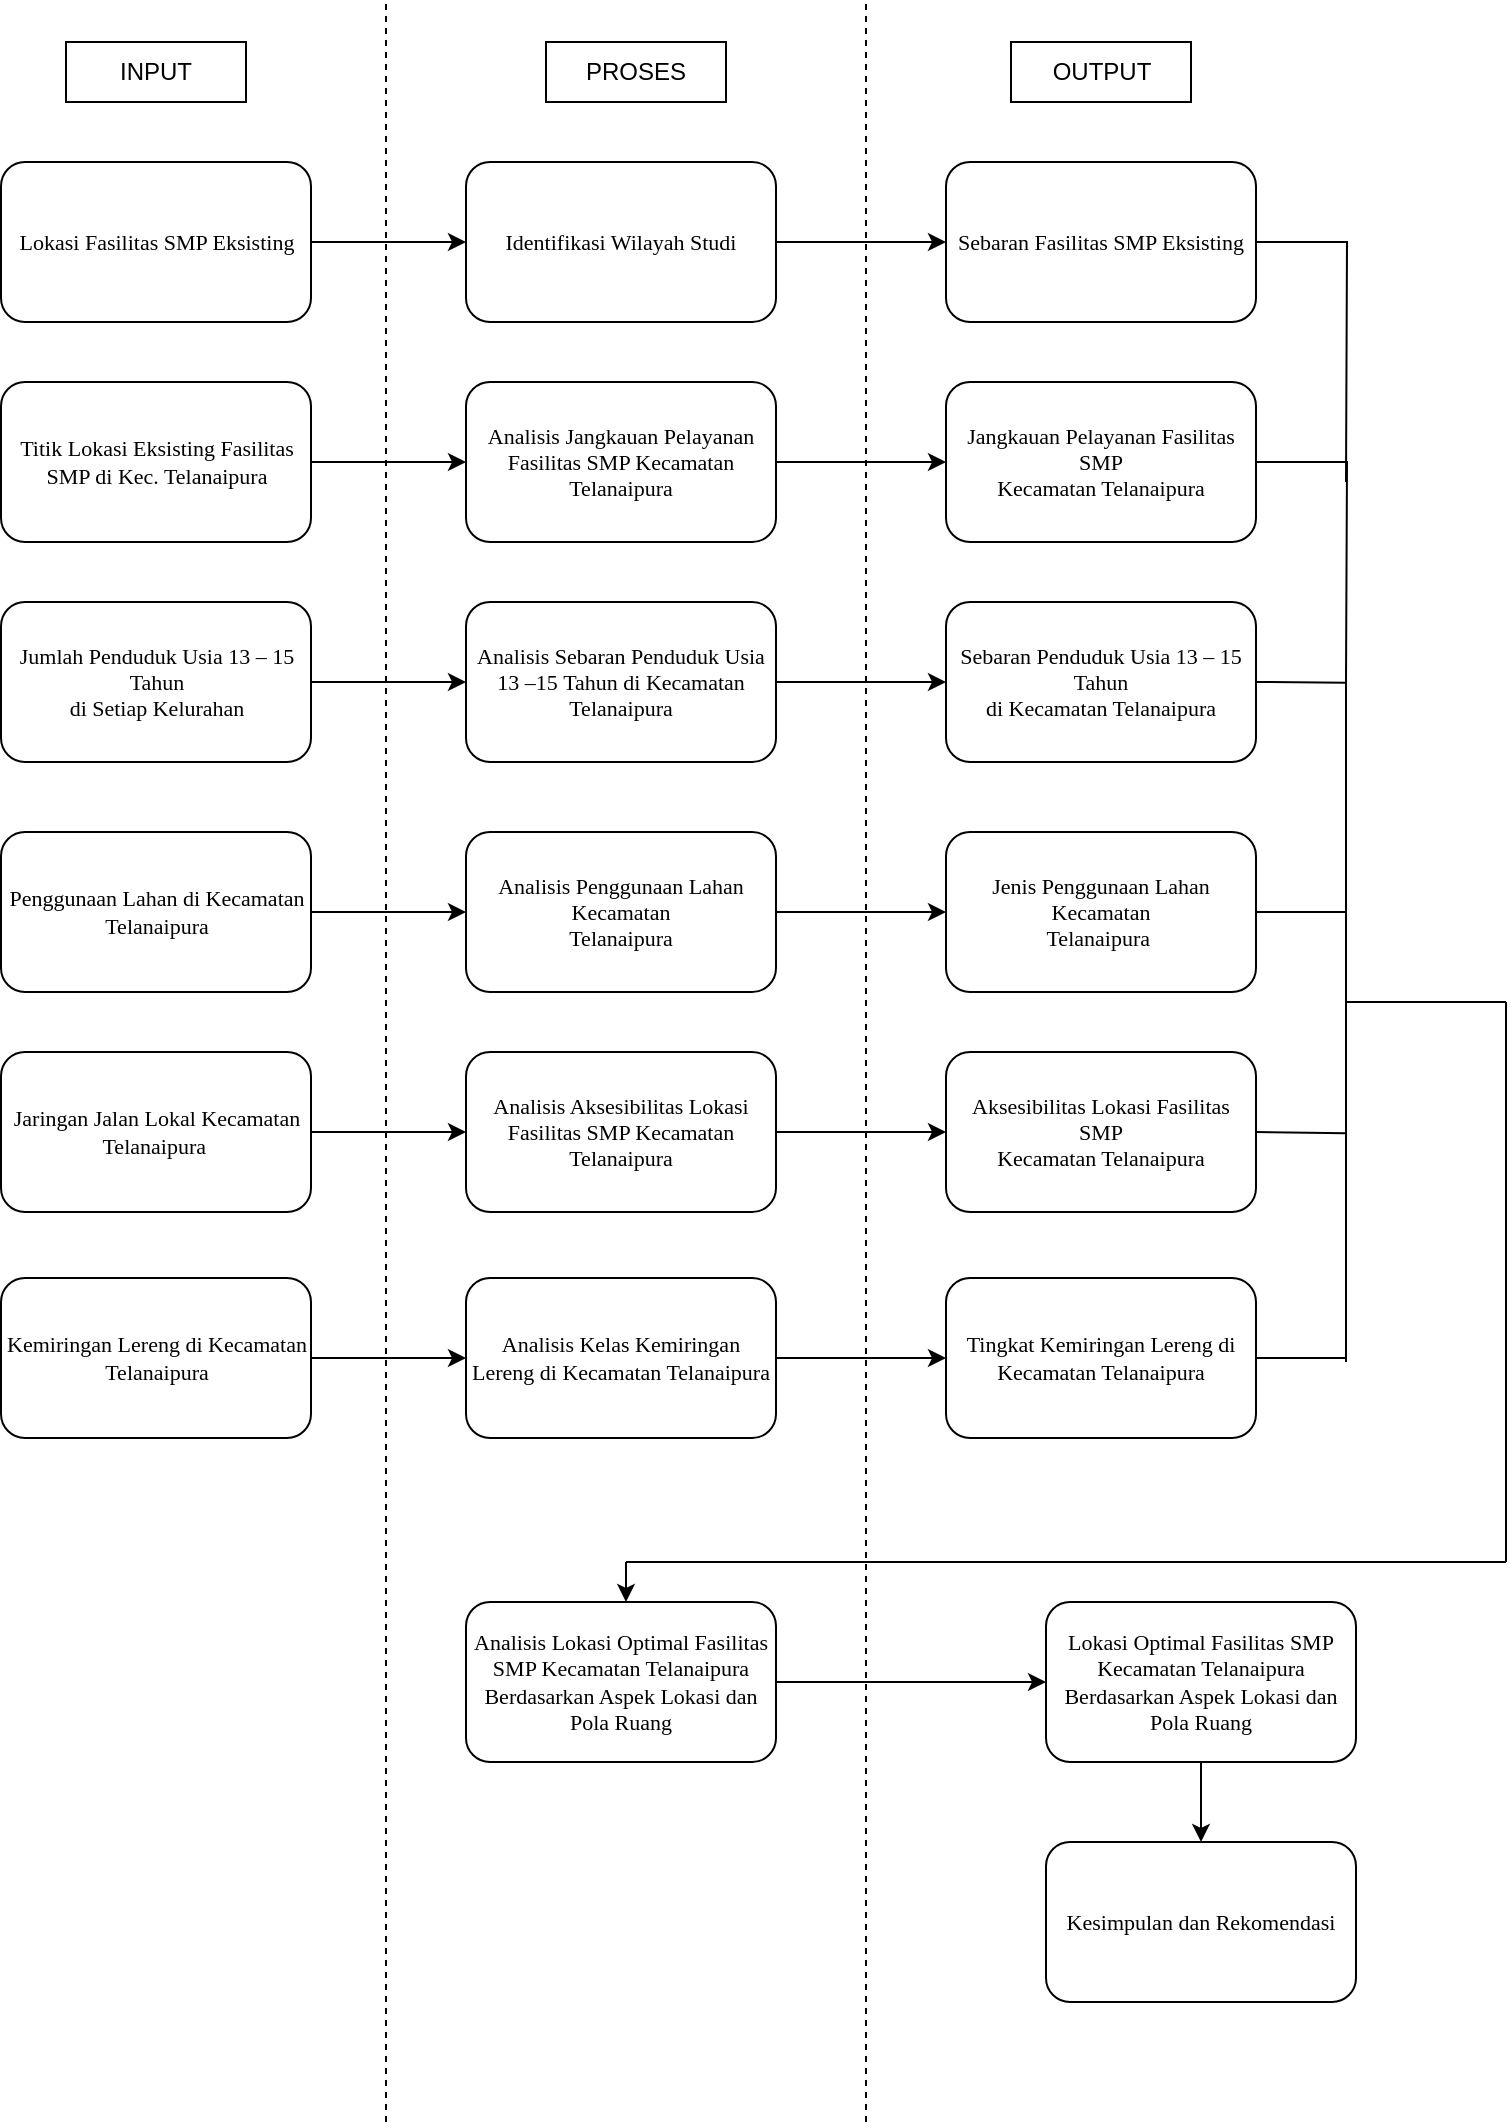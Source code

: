 <mxfile version="15.6.8" type="github">
  <diagram id="xeZsLGmNSaw8-60Wp2KN" name="Page-1">
    <mxGraphModel dx="1038" dy="624" grid="1" gridSize="10" guides="1" tooltips="1" connect="1" arrows="1" fold="1" page="1" pageScale="1" pageWidth="827" pageHeight="1169" math="0" shadow="0">
      <root>
        <mxCell id="0" />
        <mxCell id="1" parent="0" />
        <mxCell id="YKGmDuffVP3zBNnmc2zV-1" value="INPUT" style="rounded=0;whiteSpace=wrap;html=1;" parent="1" vertex="1">
          <mxGeometry x="40" y="40" width="90" height="30" as="geometry" />
        </mxCell>
        <mxCell id="YKGmDuffVP3zBNnmc2zV-2" value="PROSES" style="rounded=0;whiteSpace=wrap;html=1;" parent="1" vertex="1">
          <mxGeometry x="280" y="40" width="90" height="30" as="geometry" />
        </mxCell>
        <mxCell id="YKGmDuffVP3zBNnmc2zV-3" value="OUTPUT" style="rounded=0;whiteSpace=wrap;html=1;" parent="1" vertex="1">
          <mxGeometry x="512.5" y="40" width="90" height="30" as="geometry" />
        </mxCell>
        <mxCell id="YKGmDuffVP3zBNnmc2zV-24" style="edgeStyle=orthogonalEdgeStyle;rounded=0;orthogonalLoop=1;jettySize=auto;html=1;exitX=1;exitY=0.5;exitDx=0;exitDy=0;fontFamily=Times New Roman;fontSize=11;" parent="1" source="YKGmDuffVP3zBNnmc2zV-4" target="YKGmDuffVP3zBNnmc2zV-11" edge="1">
          <mxGeometry relative="1" as="geometry" />
        </mxCell>
        <mxCell id="YKGmDuffVP3zBNnmc2zV-4" value="&lt;p class=&quot;MsoNormal&quot; align=&quot;center&quot; style=&quot;font-size: 11px;&quot;&gt;&lt;span style=&quot;font-family: &amp;quot;times new roman&amp;quot;, serif; font-size: 11px;&quot;&gt;Lokasi Fasilitas SMP Eksisting&lt;/span&gt;&lt;/p&gt;" style="rounded=1;whiteSpace=wrap;html=1;fontFamily=Times New Roman;strokeWidth=1;fontSize=11;" parent="1" vertex="1">
          <mxGeometry x="7.5" y="100" width="155" height="80" as="geometry" />
        </mxCell>
        <mxCell id="YKGmDuffVP3zBNnmc2zV-26" style="edgeStyle=orthogonalEdgeStyle;rounded=0;orthogonalLoop=1;jettySize=auto;html=1;exitX=1;exitY=0.5;exitDx=0;exitDy=0;fontFamily=Times New Roman;fontSize=11;" parent="1" source="YKGmDuffVP3zBNnmc2zV-5" target="YKGmDuffVP3zBNnmc2zV-12" edge="1">
          <mxGeometry relative="1" as="geometry" />
        </mxCell>
        <mxCell id="YKGmDuffVP3zBNnmc2zV-5" value="&lt;p class=&quot;MsoNormal&quot; align=&quot;center&quot;&gt;&lt;span style=&quot;font-family: &amp;#34;times new roman&amp;#34; , serif&quot;&gt;Titik Lokasi Eksisting Fasilitas&lt;br/&gt;SMP di Kec. Telanaipura&lt;/span&gt;&lt;/p&gt;" style="rounded=1;whiteSpace=wrap;html=1;fontFamily=Times New Roman;fontSize=11;" parent="1" vertex="1">
          <mxGeometry x="7.5" y="210" width="155" height="80" as="geometry" />
        </mxCell>
        <mxCell id="YKGmDuffVP3zBNnmc2zV-27" style="edgeStyle=orthogonalEdgeStyle;rounded=0;orthogonalLoop=1;jettySize=auto;html=1;fontFamily=Times New Roman;fontSize=11;" parent="1" source="YKGmDuffVP3zBNnmc2zV-6" target="YKGmDuffVP3zBNnmc2zV-13" edge="1">
          <mxGeometry relative="1" as="geometry" />
        </mxCell>
        <mxCell id="YKGmDuffVP3zBNnmc2zV-6" value="&lt;p class=&quot;MsoNormal&quot; align=&quot;center&quot;&gt;&lt;span style=&quot;font-family: &amp;#34;times new roman&amp;#34; , serif&quot;&gt;Jumlah Penduduk Usia 13 – 15 Tahun&lt;br/&gt;di Setiap Kelurahan&lt;/span&gt;&lt;/p&gt;" style="rounded=1;whiteSpace=wrap;html=1;fontFamily=Times New Roman;fontSize=11;" parent="1" vertex="1">
          <mxGeometry x="7.5" y="320" width="155" height="80" as="geometry" />
        </mxCell>
        <mxCell id="YKGmDuffVP3zBNnmc2zV-28" style="edgeStyle=orthogonalEdgeStyle;rounded=0;orthogonalLoop=1;jettySize=auto;html=1;exitX=1;exitY=0.5;exitDx=0;exitDy=0;entryX=0;entryY=0.5;entryDx=0;entryDy=0;fontFamily=Times New Roman;fontSize=11;" parent="1" source="YKGmDuffVP3zBNnmc2zV-7" target="YKGmDuffVP3zBNnmc2zV-14" edge="1">
          <mxGeometry relative="1" as="geometry" />
        </mxCell>
        <mxCell id="YKGmDuffVP3zBNnmc2zV-7" value="&lt;p class=&quot;MsoNormal&quot; align=&quot;center&quot;&gt;&lt;span style=&quot;font-family: &amp;#34;times new roman&amp;#34; , serif&quot;&gt;Penggunaan Lahan di Kecamatan&lt;br/&gt;Telanaipura&lt;/span&gt;&lt;/p&gt;" style="rounded=1;whiteSpace=wrap;html=1;fontFamily=Times New Roman;fontSize=11;" parent="1" vertex="1">
          <mxGeometry x="7.5" y="435" width="155" height="80" as="geometry" />
        </mxCell>
        <mxCell id="YKGmDuffVP3zBNnmc2zV-29" style="edgeStyle=orthogonalEdgeStyle;rounded=0;orthogonalLoop=1;jettySize=auto;html=1;exitX=1;exitY=0.5;exitDx=0;exitDy=0;entryX=0;entryY=0.5;entryDx=0;entryDy=0;fontFamily=Times New Roman;fontSize=11;" parent="1" source="YKGmDuffVP3zBNnmc2zV-8" target="YKGmDuffVP3zBNnmc2zV-15" edge="1">
          <mxGeometry relative="1" as="geometry" />
        </mxCell>
        <mxCell id="YKGmDuffVP3zBNnmc2zV-8" value="&lt;p class=&quot;MsoNormal&quot; align=&quot;center&quot;&gt;&lt;span style=&quot;font-family: &amp;#34;times new roman&amp;#34; , serif&quot;&gt;Jaringan Jalan Lokal Kecamatan&lt;br/&gt;Telanaipura&amp;nbsp;&lt;/span&gt;&lt;/p&gt;" style="rounded=1;whiteSpace=wrap;html=1;fontFamily=Times New Roman;fontSize=11;" parent="1" vertex="1">
          <mxGeometry x="7.5" y="545" width="155" height="80" as="geometry" />
        </mxCell>
        <mxCell id="YKGmDuffVP3zBNnmc2zV-30" style="edgeStyle=orthogonalEdgeStyle;rounded=0;orthogonalLoop=1;jettySize=auto;html=1;exitX=1;exitY=0.5;exitDx=0;exitDy=0;entryX=0;entryY=0.5;entryDx=0;entryDy=0;fontFamily=Times New Roman;fontSize=11;" parent="1" source="YKGmDuffVP3zBNnmc2zV-9" target="YKGmDuffVP3zBNnmc2zV-16" edge="1">
          <mxGeometry relative="1" as="geometry" />
        </mxCell>
        <mxCell id="YKGmDuffVP3zBNnmc2zV-9" value="Kemiringan Lereng di Kecamatan Telanaipura" style="rounded=1;whiteSpace=wrap;html=1;fontFamily=Times New Roman;fontSize=11;" parent="1" vertex="1">
          <mxGeometry x="7.5" y="658" width="155" height="80" as="geometry" />
        </mxCell>
        <mxCell id="YKGmDuffVP3zBNnmc2zV-10" value="" style="endArrow=none;dashed=1;html=1;rounded=0;fontFamily=Times New Roman;fontSize=11;" parent="1" edge="1">
          <mxGeometry width="50" height="50" relative="1" as="geometry">
            <mxPoint x="200" y="1080" as="sourcePoint" />
            <mxPoint x="200" y="20" as="targetPoint" />
          </mxGeometry>
        </mxCell>
        <mxCell id="YKGmDuffVP3zBNnmc2zV-25" style="edgeStyle=orthogonalEdgeStyle;rounded=0;orthogonalLoop=1;jettySize=auto;html=1;exitX=1;exitY=0.5;exitDx=0;exitDy=0;entryX=0;entryY=0.5;entryDx=0;entryDy=0;fontFamily=Times New Roman;fontSize=11;" parent="1" source="YKGmDuffVP3zBNnmc2zV-11" target="YKGmDuffVP3zBNnmc2zV-18" edge="1">
          <mxGeometry relative="1" as="geometry" />
        </mxCell>
        <mxCell id="YKGmDuffVP3zBNnmc2zV-11" value="&lt;p class=&quot;MsoNormal&quot; align=&quot;center&quot;&gt;&lt;span style=&quot;font-family: &amp;#34;times new roman&amp;#34; , serif&quot;&gt;Identifikasi Wilayah Studi&lt;/span&gt;&lt;/p&gt;" style="rounded=1;whiteSpace=wrap;html=1;fontFamily=Times New Roman;strokeWidth=1;fontSize=11;" parent="1" vertex="1">
          <mxGeometry x="240" y="100" width="155" height="80" as="geometry" />
        </mxCell>
        <mxCell id="YKGmDuffVP3zBNnmc2zV-35" style="edgeStyle=orthogonalEdgeStyle;rounded=0;orthogonalLoop=1;jettySize=auto;html=1;exitX=1;exitY=0.5;exitDx=0;exitDy=0;fontFamily=Times New Roman;fontSize=11;" parent="1" source="YKGmDuffVP3zBNnmc2zV-12" target="YKGmDuffVP3zBNnmc2zV-19" edge="1">
          <mxGeometry relative="1" as="geometry" />
        </mxCell>
        <mxCell id="YKGmDuffVP3zBNnmc2zV-12" value="&lt;p class=&quot;MsoNormal&quot; align=&quot;center&quot;&gt;&lt;span style=&quot;font-family: &amp;#34;times new roman&amp;#34; , serif&quot;&gt;Analisis Jangkauan Pelayanan&lt;br/&gt;Fasilitas SMP Kecamatan Telanaipura&lt;/span&gt;&lt;/p&gt;" style="rounded=1;whiteSpace=wrap;html=1;fontFamily=Times New Roman;fontSize=11;" parent="1" vertex="1">
          <mxGeometry x="240" y="210" width="155" height="80" as="geometry" />
        </mxCell>
        <mxCell id="YKGmDuffVP3zBNnmc2zV-34" style="edgeStyle=orthogonalEdgeStyle;rounded=0;orthogonalLoop=1;jettySize=auto;html=1;exitX=1;exitY=0.5;exitDx=0;exitDy=0;entryX=0;entryY=0.5;entryDx=0;entryDy=0;fontFamily=Times New Roman;fontSize=11;" parent="1" source="YKGmDuffVP3zBNnmc2zV-13" target="YKGmDuffVP3zBNnmc2zV-20" edge="1">
          <mxGeometry relative="1" as="geometry" />
        </mxCell>
        <mxCell id="YKGmDuffVP3zBNnmc2zV-13" value="&lt;p class=&quot;MsoNormal&quot; align=&quot;center&quot;&gt;&lt;span style=&quot;font-family: &amp;#34;times new roman&amp;#34; , serif&quot;&gt;Analisis Sebaran Penduduk Usia 13 –15&amp;nbsp;&lt;/span&gt;&lt;span style=&quot;font-family: &amp;#34;times new roman&amp;#34; , serif&quot;&gt;Tahun di Kecamatan Telanaipura&lt;/span&gt;&lt;/p&gt;" style="rounded=1;whiteSpace=wrap;html=1;fontFamily=Times New Roman;fontSize=11;" parent="1" vertex="1">
          <mxGeometry x="240" y="320" width="155" height="80" as="geometry" />
        </mxCell>
        <mxCell id="YKGmDuffVP3zBNnmc2zV-33" style="edgeStyle=orthogonalEdgeStyle;rounded=0;orthogonalLoop=1;jettySize=auto;html=1;exitX=1;exitY=0.5;exitDx=0;exitDy=0;fontFamily=Times New Roman;fontSize=11;" parent="1" source="YKGmDuffVP3zBNnmc2zV-14" target="YKGmDuffVP3zBNnmc2zV-21" edge="1">
          <mxGeometry relative="1" as="geometry" />
        </mxCell>
        <mxCell id="YKGmDuffVP3zBNnmc2zV-14" value="&lt;p class=&quot;MsoNormal&quot; align=&quot;center&quot;&gt;&lt;span style=&quot;font-family: &amp;#34;times new roman&amp;#34; , serif&quot;&gt;Analisis Penggunaan Lahan Kecamatan&lt;br/&gt;Telanaipura&lt;/span&gt;&lt;/p&gt;" style="rounded=1;whiteSpace=wrap;html=1;fontFamily=Times New Roman;fontSize=11;" parent="1" vertex="1">
          <mxGeometry x="240" y="435" width="155" height="80" as="geometry" />
        </mxCell>
        <mxCell id="YKGmDuffVP3zBNnmc2zV-32" style="edgeStyle=orthogonalEdgeStyle;rounded=0;orthogonalLoop=1;jettySize=auto;html=1;exitX=1;exitY=0.5;exitDx=0;exitDy=0;entryX=0;entryY=0.5;entryDx=0;entryDy=0;fontFamily=Times New Roman;fontSize=11;" parent="1" source="YKGmDuffVP3zBNnmc2zV-15" target="YKGmDuffVP3zBNnmc2zV-22" edge="1">
          <mxGeometry relative="1" as="geometry" />
        </mxCell>
        <mxCell id="YKGmDuffVP3zBNnmc2zV-15" value="&lt;p class=&quot;MsoNormal&quot; align=&quot;center&quot;&gt;&lt;span style=&quot;font-family: &amp;#34;times new roman&amp;#34; , serif&quot;&gt;Analisis Aksesibilitas Lokasi&lt;br&gt;Fasilitas SMP Kecamatan Telanaipura&lt;/span&gt;&lt;/p&gt;" style="rounded=1;whiteSpace=wrap;html=1;fontFamily=Times New Roman;fontSize=11;" parent="1" vertex="1">
          <mxGeometry x="240" y="545" width="155" height="80" as="geometry" />
        </mxCell>
        <mxCell id="YKGmDuffVP3zBNnmc2zV-31" style="edgeStyle=orthogonalEdgeStyle;rounded=0;orthogonalLoop=1;jettySize=auto;html=1;exitX=1;exitY=0.5;exitDx=0;exitDy=0;fontFamily=Times New Roman;fontSize=11;" parent="1" source="YKGmDuffVP3zBNnmc2zV-16" target="YKGmDuffVP3zBNnmc2zV-23" edge="1">
          <mxGeometry relative="1" as="geometry" />
        </mxCell>
        <mxCell id="YKGmDuffVP3zBNnmc2zV-16" value="Analisis Kelas Kemiringan Lereng di Kecamatan Telanaipura" style="rounded=1;whiteSpace=wrap;html=1;fontFamily=Times New Roman;fontSize=11;" parent="1" vertex="1">
          <mxGeometry x="240" y="658" width="155" height="80" as="geometry" />
        </mxCell>
        <mxCell id="YKGmDuffVP3zBNnmc2zV-17" value="" style="endArrow=none;dashed=1;html=1;rounded=0;fontFamily=Times New Roman;fontSize=11;" parent="1" edge="1">
          <mxGeometry width="50" height="50" relative="1" as="geometry">
            <mxPoint x="440" y="1080" as="sourcePoint" />
            <mxPoint x="440" y="20" as="targetPoint" />
          </mxGeometry>
        </mxCell>
        <mxCell id="tWM3aolj87Avk9tYTWM7-8" style="edgeStyle=orthogonalEdgeStyle;rounded=0;orthogonalLoop=1;jettySize=auto;html=1;exitX=1;exitY=0.5;exitDx=0;exitDy=0;endArrow=none;endFill=0;" edge="1" parent="1" source="YKGmDuffVP3zBNnmc2zV-18">
          <mxGeometry relative="1" as="geometry">
            <mxPoint x="680" y="260" as="targetPoint" />
          </mxGeometry>
        </mxCell>
        <mxCell id="YKGmDuffVP3zBNnmc2zV-18" value="&lt;p class=&quot;MsoNormal&quot; align=&quot;center&quot;&gt;&lt;span style=&quot;font-family: &amp;#34;times new roman&amp;#34; , serif&quot;&gt;Sebaran Fasilitas SMP Eksisting&lt;/span&gt;&lt;/p&gt;" style="rounded=1;whiteSpace=wrap;html=1;fontFamily=Times New Roman;strokeWidth=1;fontSize=11;" parent="1" vertex="1">
          <mxGeometry x="480" y="100" width="155" height="80" as="geometry" />
        </mxCell>
        <mxCell id="tWM3aolj87Avk9tYTWM7-7" style="edgeStyle=orthogonalEdgeStyle;rounded=0;orthogonalLoop=1;jettySize=auto;html=1;exitX=1;exitY=0.5;exitDx=0;exitDy=0;endArrow=none;endFill=0;" edge="1" parent="1" source="YKGmDuffVP3zBNnmc2zV-19">
          <mxGeometry relative="1" as="geometry">
            <mxPoint x="680" y="360" as="targetPoint" />
          </mxGeometry>
        </mxCell>
        <mxCell id="YKGmDuffVP3zBNnmc2zV-19" value="&lt;p class=&quot;MsoNormal&quot; align=&quot;center&quot;&gt;&lt;span style=&quot;font-family: &amp;#34;times new roman&amp;#34; , serif&quot;&gt;Jangkauan Pelayanan Fasilitas SMP&lt;br/&gt;Kecamatan Telanaipura&lt;/span&gt;&lt;/p&gt;" style="rounded=1;whiteSpace=wrap;html=1;fontFamily=Times New Roman;fontSize=11;" parent="1" vertex="1">
          <mxGeometry x="480" y="210" width="155" height="80" as="geometry" />
        </mxCell>
        <mxCell id="YKGmDuffVP3zBNnmc2zV-36" style="rounded=0;orthogonalLoop=1;jettySize=auto;html=1;exitX=1;exitY=0.5;exitDx=0;exitDy=0;fontFamily=Times New Roman;fontSize=11;endArrow=none;endFill=0;" parent="1" source="YKGmDuffVP3zBNnmc2zV-20" edge="1">
          <mxGeometry relative="1" as="geometry">
            <mxPoint x="680" y="360.333" as="targetPoint" />
          </mxGeometry>
        </mxCell>
        <mxCell id="YKGmDuffVP3zBNnmc2zV-20" value="&lt;p class=&quot;MsoNormal&quot; align=&quot;center&quot;&gt;&lt;span style=&quot;font-family: &amp;#34;times new roman&amp;#34; , serif&quot;&gt;Sebaran Penduduk Usia 13 – 15 Tahun&lt;br/&gt;di Kecamatan Telanaipura&lt;/span&gt;&lt;/p&gt;" style="rounded=1;whiteSpace=wrap;html=1;fontFamily=Times New Roman;fontSize=11;" parent="1" vertex="1">
          <mxGeometry x="480" y="320" width="155" height="80" as="geometry" />
        </mxCell>
        <mxCell id="YKGmDuffVP3zBNnmc2zV-37" style="edgeStyle=none;rounded=0;orthogonalLoop=1;jettySize=auto;html=1;exitX=1;exitY=0.5;exitDx=0;exitDy=0;fontFamily=Times New Roman;fontSize=11;endArrow=none;endFill=0;" parent="1" source="YKGmDuffVP3zBNnmc2zV-21" edge="1">
          <mxGeometry relative="1" as="geometry">
            <mxPoint x="680" y="475" as="targetPoint" />
          </mxGeometry>
        </mxCell>
        <mxCell id="YKGmDuffVP3zBNnmc2zV-21" value="&lt;p class=&quot;MsoNormal&quot; align=&quot;center&quot;&gt;&lt;span style=&quot;font-family: &amp;#34;times new roman&amp;#34; , serif&quot;&gt;Jenis Penggunaan Lahan Kecamatan&lt;br/&gt;Telanaipura&amp;nbsp;&lt;/span&gt;&lt;/p&gt;" style="rounded=1;whiteSpace=wrap;html=1;fontFamily=Times New Roman;fontSize=11;" parent="1" vertex="1">
          <mxGeometry x="480" y="435" width="155" height="80" as="geometry" />
        </mxCell>
        <mxCell id="YKGmDuffVP3zBNnmc2zV-38" style="edgeStyle=none;rounded=0;orthogonalLoop=1;jettySize=auto;html=1;exitX=1;exitY=0.5;exitDx=0;exitDy=0;fontFamily=Times New Roman;fontSize=11;endArrow=none;endFill=0;" parent="1" source="YKGmDuffVP3zBNnmc2zV-22" edge="1">
          <mxGeometry relative="1" as="geometry">
            <mxPoint x="680" y="585.667" as="targetPoint" />
          </mxGeometry>
        </mxCell>
        <mxCell id="YKGmDuffVP3zBNnmc2zV-22" value="&lt;p class=&quot;MsoNormal&quot; align=&quot;center&quot;&gt;&lt;span style=&quot;font-family: &amp;#34;times new roman&amp;#34; , serif&quot;&gt;Aksesibilitas Lokasi Fasilitas SMP&lt;br/&gt;Kecamatan Telanaipura&lt;/span&gt;&lt;/p&gt;" style="rounded=1;whiteSpace=wrap;html=1;fontFamily=Times New Roman;fontSize=11;" parent="1" vertex="1">
          <mxGeometry x="480" y="545" width="155" height="80" as="geometry" />
        </mxCell>
        <mxCell id="YKGmDuffVP3zBNnmc2zV-39" style="edgeStyle=none;rounded=0;orthogonalLoop=1;jettySize=auto;html=1;exitX=1;exitY=0.5;exitDx=0;exitDy=0;fontFamily=Times New Roman;fontSize=11;endArrow=none;endFill=0;" parent="1" source="YKGmDuffVP3zBNnmc2zV-23" edge="1">
          <mxGeometry relative="1" as="geometry">
            <mxPoint x="680" y="698" as="targetPoint" />
          </mxGeometry>
        </mxCell>
        <mxCell id="YKGmDuffVP3zBNnmc2zV-23" value="&lt;p class=&quot;MsoNormal&quot; align=&quot;center&quot;&gt;&lt;font face=&quot;times new roman, serif&quot;&gt;Tingkat Kemiringan Lereng di Kecamatan Telanaipura&lt;/font&gt;&lt;/p&gt;" style="rounded=1;whiteSpace=wrap;html=1;fontFamily=Times New Roman;fontSize=11;" parent="1" vertex="1">
          <mxGeometry x="480" y="658" width="155" height="80" as="geometry" />
        </mxCell>
        <mxCell id="YKGmDuffVP3zBNnmc2zV-40" value="" style="endArrow=none;html=1;rounded=0;fontFamily=Times New Roman;fontSize=11;" parent="1" edge="1">
          <mxGeometry width="50" height="50" relative="1" as="geometry">
            <mxPoint x="680" y="700" as="sourcePoint" />
            <mxPoint x="680" y="359" as="targetPoint" />
          </mxGeometry>
        </mxCell>
        <mxCell id="YKGmDuffVP3zBNnmc2zV-41" value="" style="endArrow=none;html=1;rounded=0;fontFamily=Times New Roman;fontSize=11;" parent="1" edge="1">
          <mxGeometry width="50" height="50" relative="1" as="geometry">
            <mxPoint x="680" y="520" as="sourcePoint" />
            <mxPoint x="760" y="520" as="targetPoint" />
          </mxGeometry>
        </mxCell>
        <mxCell id="YKGmDuffVP3zBNnmc2zV-42" value="" style="endArrow=none;html=1;rounded=0;fontFamily=Times New Roman;fontSize=11;" parent="1" edge="1">
          <mxGeometry width="50" height="50" relative="1" as="geometry">
            <mxPoint x="760" y="800" as="sourcePoint" />
            <mxPoint x="760" y="520" as="targetPoint" />
          </mxGeometry>
        </mxCell>
        <mxCell id="YKGmDuffVP3zBNnmc2zV-43" value="" style="endArrow=none;html=1;rounded=0;fontFamily=Times New Roman;fontSize=11;" parent="1" edge="1">
          <mxGeometry width="50" height="50" relative="1" as="geometry">
            <mxPoint x="320" y="800" as="sourcePoint" />
            <mxPoint x="760" y="800" as="targetPoint" />
          </mxGeometry>
        </mxCell>
        <mxCell id="YKGmDuffVP3zBNnmc2zV-44" value="" style="endArrow=classic;html=1;rounded=0;fontFamily=Times New Roman;fontSize=11;" parent="1" edge="1">
          <mxGeometry width="50" height="50" relative="1" as="geometry">
            <mxPoint x="320" y="800" as="sourcePoint" />
            <mxPoint x="320" y="820" as="targetPoint" />
          </mxGeometry>
        </mxCell>
        <mxCell id="YKGmDuffVP3zBNnmc2zV-47" style="edgeStyle=orthogonalEdgeStyle;rounded=0;orthogonalLoop=1;jettySize=auto;html=1;exitX=1;exitY=0.5;exitDx=0;exitDy=0;fontFamily=Times New Roman;fontSize=11;endArrow=classic;endFill=1;" parent="1" source="YKGmDuffVP3zBNnmc2zV-45" target="YKGmDuffVP3zBNnmc2zV-46" edge="1">
          <mxGeometry relative="1" as="geometry" />
        </mxCell>
        <mxCell id="YKGmDuffVP3zBNnmc2zV-45" value="&lt;p class=&quot;MsoNormal&quot; align=&quot;center&quot;&gt;&lt;span style=&quot;font-family: &amp;#34;times new roman&amp;#34; , serif&quot;&gt;Analisis Lokasi Optimal Fasilitas&lt;br/&gt;SMP Kecamatan Telanaipura Berdasarkan Aspek Lokasi dan Pola Ruang&lt;/span&gt;&lt;/p&gt;" style="rounded=1;whiteSpace=wrap;html=1;fontFamily=Times New Roman;fontSize=11;" parent="1" vertex="1">
          <mxGeometry x="240" y="820" width="155" height="80" as="geometry" />
        </mxCell>
        <mxCell id="YKGmDuffVP3zBNnmc2zV-49" style="edgeStyle=orthogonalEdgeStyle;rounded=0;orthogonalLoop=1;jettySize=auto;html=1;exitX=0.5;exitY=1;exitDx=0;exitDy=0;entryX=0.5;entryY=0;entryDx=0;entryDy=0;fontFamily=Times New Roman;fontSize=11;endArrow=classic;endFill=1;" parent="1" source="YKGmDuffVP3zBNnmc2zV-46" target="YKGmDuffVP3zBNnmc2zV-48" edge="1">
          <mxGeometry relative="1" as="geometry" />
        </mxCell>
        <mxCell id="YKGmDuffVP3zBNnmc2zV-46" value="&lt;p class=&quot;MsoNormal&quot; align=&quot;center&quot;&gt;&lt;span style=&quot;font-family: &amp;#34;times new roman&amp;#34; , serif&quot;&gt;Lokasi Optimal Fasilitas SMP&lt;br/&gt;Kecamatan Telanaipura Berdasarkan Aspek Lokasi dan Pola Ruang&lt;/span&gt;&lt;/p&gt;" style="rounded=1;whiteSpace=wrap;html=1;fontFamily=Times New Roman;fontSize=11;" parent="1" vertex="1">
          <mxGeometry x="530" y="820" width="155" height="80" as="geometry" />
        </mxCell>
        <mxCell id="YKGmDuffVP3zBNnmc2zV-48" value="&lt;p class=&quot;MsoNormal&quot; align=&quot;center&quot;&gt;&lt;span style=&quot;font-family: &amp;#34;times new roman&amp;#34; , serif&quot;&gt;Kesimpulan dan Rekomendasi&lt;/span&gt;&lt;/p&gt;" style="rounded=1;whiteSpace=wrap;html=1;fontFamily=Times New Roman;fontSize=11;" parent="1" vertex="1">
          <mxGeometry x="530" y="940" width="155" height="80" as="geometry" />
        </mxCell>
      </root>
    </mxGraphModel>
  </diagram>
</mxfile>
